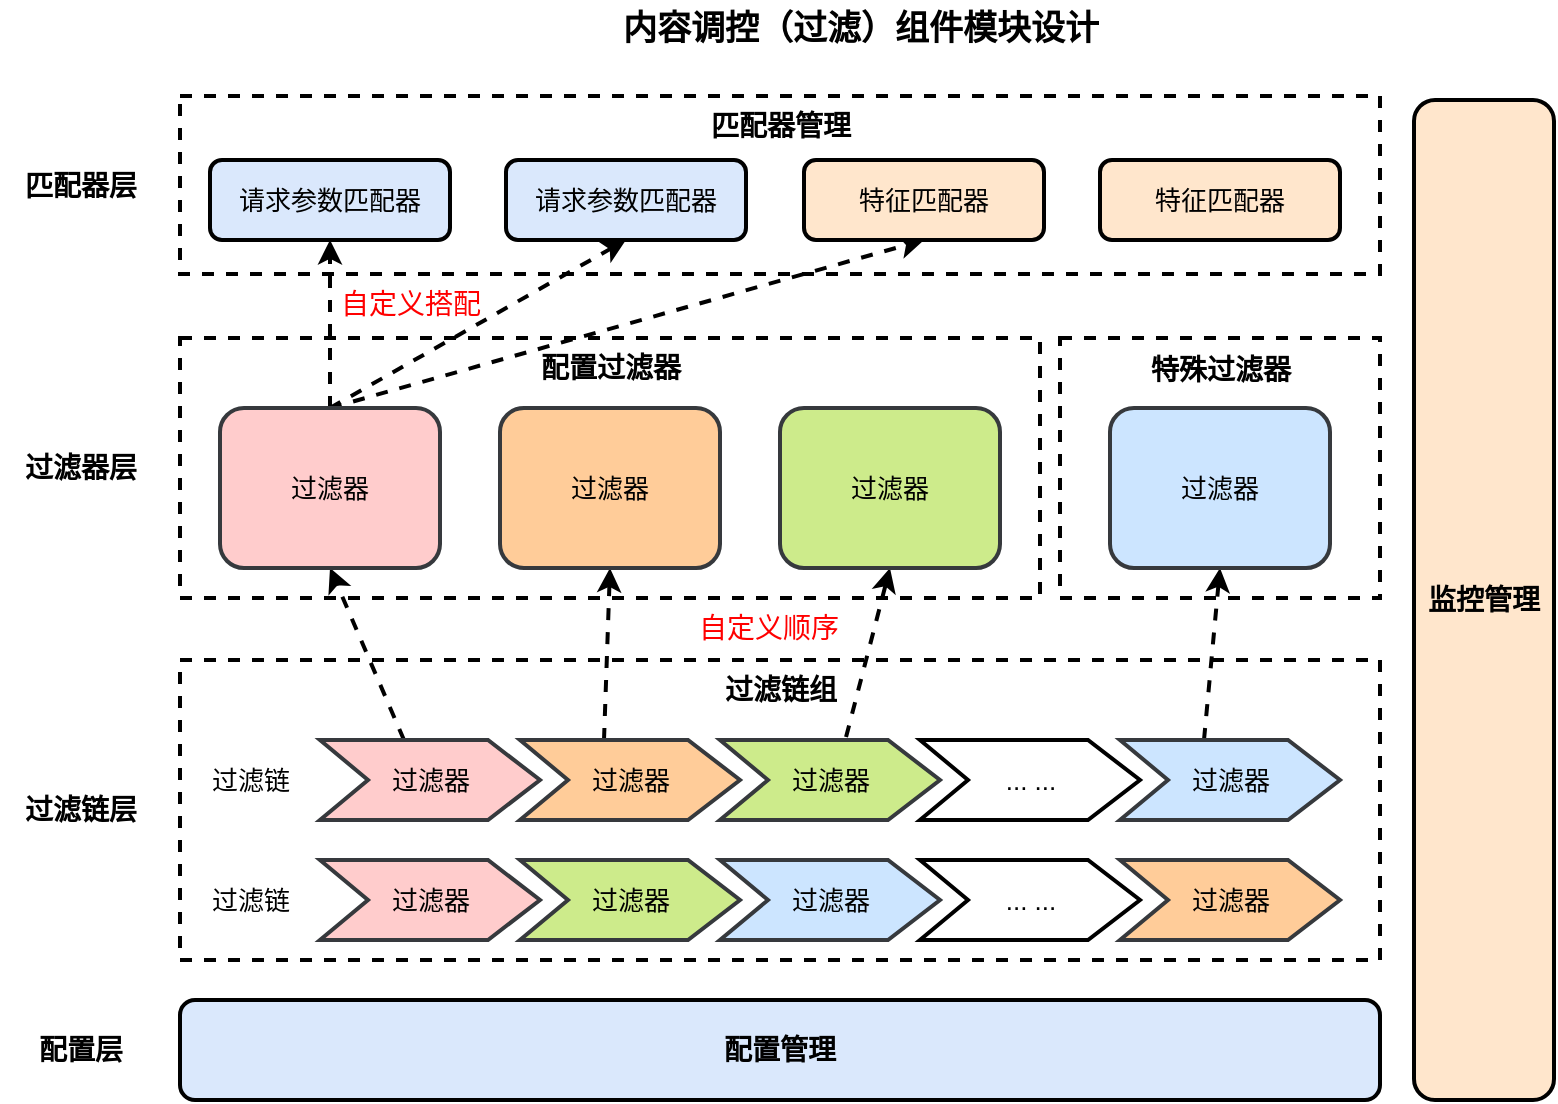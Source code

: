 <mxfile version="25.0.3">
  <diagram name="第 1 页" id="NWSEYQC2WmPgvcaIydRp">
    <mxGraphModel dx="894" dy="1750" grid="1" gridSize="10" guides="1" tooltips="1" connect="1" arrows="1" fold="1" page="1" pageScale="1" pageWidth="827" pageHeight="1169" math="0" shadow="0">
      <root>
        <mxCell id="0" />
        <mxCell id="1" parent="0" />
        <mxCell id="zteYq2BVPjF1BCGbW42e-1" value="&lt;b&gt;&lt;font style=&quot;font-size: 14px;&quot;&gt;配置管理&lt;/font&gt;&lt;/b&gt;" style="rounded=1;whiteSpace=wrap;html=1;fillColor=#dae8fc;strokeColor=#000000;strokeWidth=2;" vertex="1" parent="1">
          <mxGeometry x="120" y="440" width="600" height="50" as="geometry" />
        </mxCell>
        <mxCell id="zteYq2BVPjF1BCGbW42e-2" value="" style="rounded=0;whiteSpace=wrap;html=1;fillColor=none;dashed=1;strokeWidth=2;" vertex="1" parent="1">
          <mxGeometry x="120" y="270" width="600" height="150" as="geometry" />
        </mxCell>
        <mxCell id="zteYq2BVPjF1BCGbW42e-3" value="" style="rounded=0;whiteSpace=wrap;html=1;fillColor=none;dashed=1;strokeWidth=2;" vertex="1" parent="1">
          <mxGeometry x="120" y="109" width="430" height="130" as="geometry" />
        </mxCell>
        <mxCell id="zteYq2BVPjF1BCGbW42e-4" value="" style="rounded=0;whiteSpace=wrap;html=1;fillColor=none;dashed=1;strokeWidth=2;" vertex="1" parent="1">
          <mxGeometry x="120" y="-12" width="600" height="89" as="geometry" />
        </mxCell>
        <mxCell id="zteYq2BVPjF1BCGbW42e-5" value="&lt;b&gt;&lt;font style=&quot;font-size: 14px;&quot;&gt;监控管理&lt;/font&gt;&lt;/b&gt;" style="rounded=1;whiteSpace=wrap;html=1;fillColor=#ffe6cc;strokeColor=#000000;strokeWidth=2;" vertex="1" parent="1">
          <mxGeometry x="737" y="-10" width="70" height="500" as="geometry" />
        </mxCell>
        <mxCell id="zteYq2BVPjF1BCGbW42e-7" value="&lt;b&gt;&lt;font style=&quot;font-size: 14px;&quot;&gt;配置层&lt;/font&gt;&lt;/b&gt;" style="text;html=1;align=center;verticalAlign=middle;resizable=0;points=[];autosize=1;strokeColor=none;fillColor=none;" vertex="1" parent="1">
          <mxGeometry x="35" y="450" width="70" height="30" as="geometry" />
        </mxCell>
        <mxCell id="zteYq2BVPjF1BCGbW42e-8" value="&lt;b&gt;&lt;font style=&quot;font-size: 14px;&quot;&gt;过滤链层&lt;/font&gt;&lt;/b&gt;" style="text;html=1;align=center;verticalAlign=middle;resizable=0;points=[];autosize=1;strokeColor=none;fillColor=none;" vertex="1" parent="1">
          <mxGeometry x="30" y="330" width="80" height="30" as="geometry" />
        </mxCell>
        <mxCell id="zteYq2BVPjF1BCGbW42e-40" style="rounded=0;orthogonalLoop=1;jettySize=auto;html=1;exitX=0;exitY=0;exitDx=42;exitDy=0;exitPerimeter=0;entryX=0.5;entryY=1;entryDx=0;entryDy=0;strokeWidth=2;dashed=1;" edge="1" parent="1" source="zteYq2BVPjF1BCGbW42e-10" target="zteYq2BVPjF1BCGbW42e-27">
          <mxGeometry relative="1" as="geometry" />
        </mxCell>
        <mxCell id="zteYq2BVPjF1BCGbW42e-10" value="过滤器" style="html=1;shadow=0;dashed=0;align=center;verticalAlign=middle;shape=mxgraph.arrows2.arrow;dy=0;dx=26;notch=24;strokeWidth=2;fillColor=#ffcccc;strokeColor=#36393d;fontSize=13;" vertex="1" parent="1">
          <mxGeometry x="190" y="310" width="110" height="40" as="geometry" />
        </mxCell>
        <mxCell id="zteYq2BVPjF1BCGbW42e-13" value="&lt;span style=&quot;font-weight: normal;&quot;&gt;&lt;font style=&quot;font-size: 13px;&quot;&gt;过滤链&lt;/font&gt;&lt;/span&gt;" style="text;html=1;align=center;verticalAlign=middle;resizable=0;points=[];autosize=1;strokeColor=none;fillColor=none;fontSize=11;fontStyle=1" vertex="1" parent="1">
          <mxGeometry x="125" y="315" width="60" height="30" as="geometry" />
        </mxCell>
        <mxCell id="zteYq2BVPjF1BCGbW42e-15" value="&lt;font style=&quot;font-size: 13px;&quot;&gt;过滤链&lt;/font&gt;" style="text;html=1;align=center;verticalAlign=middle;resizable=0;points=[];autosize=1;strokeColor=none;fillColor=none;" vertex="1" parent="1">
          <mxGeometry x="125" y="375" width="60" height="30" as="geometry" />
        </mxCell>
        <mxCell id="zteYq2BVPjF1BCGbW42e-16" value="&lt;b&gt;&lt;font style=&quot;font-size: 14px;&quot;&gt;过滤链组&lt;/font&gt;&lt;/b&gt;" style="text;html=1;align=center;verticalAlign=middle;resizable=0;points=[];autosize=1;strokeColor=none;fillColor=none;" vertex="1" parent="1">
          <mxGeometry x="380" y="270" width="80" height="30" as="geometry" />
        </mxCell>
        <mxCell id="zteYq2BVPjF1BCGbW42e-41" style="rounded=0;orthogonalLoop=1;jettySize=auto;html=1;exitX=0;exitY=0;exitDx=42;exitDy=0;exitPerimeter=0;entryX=0.5;entryY=1;entryDx=0;entryDy=0;strokeWidth=2;dashed=1;" edge="1" parent="1" source="zteYq2BVPjF1BCGbW42e-17" target="zteYq2BVPjF1BCGbW42e-29">
          <mxGeometry relative="1" as="geometry" />
        </mxCell>
        <mxCell id="zteYq2BVPjF1BCGbW42e-17" value="过滤器" style="html=1;shadow=0;dashed=0;align=center;verticalAlign=middle;shape=mxgraph.arrows2.arrow;dy=0;dx=26;notch=24;strokeWidth=2;fillColor=#ffcc99;strokeColor=#36393d;fontSize=13;" vertex="1" parent="1">
          <mxGeometry x="290" y="310" width="110" height="40" as="geometry" />
        </mxCell>
        <mxCell id="zteYq2BVPjF1BCGbW42e-42" style="rounded=0;orthogonalLoop=1;jettySize=auto;html=1;exitX=0.573;exitY=-0.037;exitDx=0;exitDy=0;exitPerimeter=0;entryX=0.5;entryY=1;entryDx=0;entryDy=0;strokeWidth=2;dashed=1;" edge="1" parent="1" source="zteYq2BVPjF1BCGbW42e-18" target="zteYq2BVPjF1BCGbW42e-30">
          <mxGeometry relative="1" as="geometry" />
        </mxCell>
        <mxCell id="zteYq2BVPjF1BCGbW42e-18" value="过滤器" style="html=1;shadow=0;dashed=0;align=center;verticalAlign=middle;shape=mxgraph.arrows2.arrow;dy=0;dx=26;notch=24;strokeWidth=2;fillColor=#cdeb8b;strokeColor=#36393d;fontSize=13;" vertex="1" parent="1">
          <mxGeometry x="390" y="310" width="110" height="40" as="geometry" />
        </mxCell>
        <mxCell id="zteYq2BVPjF1BCGbW42e-19" value="... ..." style="html=1;shadow=0;dashed=0;align=center;verticalAlign=middle;shape=mxgraph.arrows2.arrow;dy=0;dx=26;notch=24;strokeWidth=2;fontSize=13;" vertex="1" parent="1">
          <mxGeometry x="490" y="310" width="110" height="40" as="geometry" />
        </mxCell>
        <mxCell id="zteYq2BVPjF1BCGbW42e-43" style="rounded=0;orthogonalLoop=1;jettySize=auto;html=1;exitX=0;exitY=0;exitDx=42;exitDy=0;exitPerimeter=0;entryX=0.5;entryY=1;entryDx=0;entryDy=0;dashed=1;strokeWidth=2;" edge="1" parent="1" source="zteYq2BVPjF1BCGbW42e-20" target="zteYq2BVPjF1BCGbW42e-31">
          <mxGeometry relative="1" as="geometry" />
        </mxCell>
        <mxCell id="zteYq2BVPjF1BCGbW42e-20" value="过滤器" style="html=1;shadow=0;dashed=0;align=center;verticalAlign=middle;shape=mxgraph.arrows2.arrow;dy=0;dx=26;notch=24;strokeWidth=2;fillColor=#cce5ff;strokeColor=#36393d;fontSize=13;" vertex="1" parent="1">
          <mxGeometry x="590" y="310" width="110" height="40" as="geometry" />
        </mxCell>
        <mxCell id="zteYq2BVPjF1BCGbW42e-21" value="过滤器" style="html=1;shadow=0;dashed=0;align=center;verticalAlign=middle;shape=mxgraph.arrows2.arrow;dy=0;dx=26;notch=24;strokeWidth=2;fillColor=#ffcccc;strokeColor=#36393d;fontSize=13;" vertex="1" parent="1">
          <mxGeometry x="190" y="370" width="110" height="40" as="geometry" />
        </mxCell>
        <mxCell id="zteYq2BVPjF1BCGbW42e-22" value="过滤器" style="html=1;shadow=0;dashed=0;align=center;verticalAlign=middle;shape=mxgraph.arrows2.arrow;dy=0;dx=26;notch=24;strokeWidth=2;fillColor=#cdeb8b;strokeColor=#36393d;fontSize=13;" vertex="1" parent="1">
          <mxGeometry x="290" y="370" width="110" height="40" as="geometry" />
        </mxCell>
        <mxCell id="zteYq2BVPjF1BCGbW42e-23" value="过滤器" style="html=1;shadow=0;dashed=0;align=center;verticalAlign=middle;shape=mxgraph.arrows2.arrow;dy=0;dx=26;notch=24;strokeWidth=2;fillColor=#cce5ff;strokeColor=#36393d;fontSize=13;" vertex="1" parent="1">
          <mxGeometry x="390" y="370" width="110" height="40" as="geometry" />
        </mxCell>
        <mxCell id="zteYq2BVPjF1BCGbW42e-24" value="... ..." style="html=1;shadow=0;dashed=0;align=center;verticalAlign=middle;shape=mxgraph.arrows2.arrow;dy=0;dx=26;notch=24;strokeWidth=2;fontSize=13;" vertex="1" parent="1">
          <mxGeometry x="490" y="370" width="110" height="40" as="geometry" />
        </mxCell>
        <mxCell id="zteYq2BVPjF1BCGbW42e-25" value="过滤器" style="html=1;shadow=0;dashed=0;align=center;verticalAlign=middle;shape=mxgraph.arrows2.arrow;dy=0;dx=26;notch=24;strokeWidth=2;fillColor=#ffcc99;strokeColor=#36393d;fontSize=13;" vertex="1" parent="1">
          <mxGeometry x="590" y="370" width="110" height="40" as="geometry" />
        </mxCell>
        <mxCell id="zteYq2BVPjF1BCGbW42e-26" value="" style="rounded=0;whiteSpace=wrap;html=1;fillColor=none;dashed=1;strokeWidth=2;" vertex="1" parent="1">
          <mxGeometry x="560" y="109" width="160" height="130" as="geometry" />
        </mxCell>
        <mxCell id="zteYq2BVPjF1BCGbW42e-45" style="rounded=0;orthogonalLoop=1;jettySize=auto;html=1;exitX=0.5;exitY=0;exitDx=0;exitDy=0;entryX=0.5;entryY=1;entryDx=0;entryDy=0;dashed=1;strokeWidth=2;" edge="1" parent="1" source="zteYq2BVPjF1BCGbW42e-27" target="zteYq2BVPjF1BCGbW42e-32">
          <mxGeometry relative="1" as="geometry" />
        </mxCell>
        <mxCell id="zteYq2BVPjF1BCGbW42e-46" style="rounded=0;orthogonalLoop=1;jettySize=auto;html=1;exitX=0.5;exitY=0;exitDx=0;exitDy=0;entryX=0.5;entryY=1;entryDx=0;entryDy=0;dashed=1;strokeWidth=2;" edge="1" parent="1" source="zteYq2BVPjF1BCGbW42e-27" target="zteYq2BVPjF1BCGbW42e-33">
          <mxGeometry relative="1" as="geometry" />
        </mxCell>
        <mxCell id="zteYq2BVPjF1BCGbW42e-47" style="rounded=0;orthogonalLoop=1;jettySize=auto;html=1;exitX=0.5;exitY=0;exitDx=0;exitDy=0;entryX=0.5;entryY=1;entryDx=0;entryDy=0;dashed=1;strokeWidth=2;" edge="1" parent="1" source="zteYq2BVPjF1BCGbW42e-27" target="zteYq2BVPjF1BCGbW42e-34">
          <mxGeometry relative="1" as="geometry" />
        </mxCell>
        <mxCell id="zteYq2BVPjF1BCGbW42e-27" value="&lt;font&gt;过滤器&lt;/font&gt;" style="rounded=1;whiteSpace=wrap;html=1;strokeWidth=2;fillColor=#ffcccc;strokeColor=#36393d;fontSize=13;" vertex="1" parent="1">
          <mxGeometry x="140" y="144" width="110" height="80" as="geometry" />
        </mxCell>
        <mxCell id="zteYq2BVPjF1BCGbW42e-28" value="&lt;b&gt;&lt;font style=&quot;font-size: 14px;&quot;&gt;过滤器层&lt;/font&gt;&lt;/b&gt;" style="text;html=1;align=center;verticalAlign=middle;resizable=0;points=[];autosize=1;strokeColor=none;fillColor=none;" vertex="1" parent="1">
          <mxGeometry x="30" y="159" width="80" height="30" as="geometry" />
        </mxCell>
        <mxCell id="zteYq2BVPjF1BCGbW42e-29" value="&lt;font&gt;过滤器&lt;/font&gt;" style="rounded=1;whiteSpace=wrap;html=1;strokeWidth=2;fillColor=#ffcc99;strokeColor=#36393d;fontSize=13;" vertex="1" parent="1">
          <mxGeometry x="280" y="144" width="110" height="80" as="geometry" />
        </mxCell>
        <mxCell id="zteYq2BVPjF1BCGbW42e-30" value="&lt;font&gt;过滤器&lt;/font&gt;" style="rounded=1;whiteSpace=wrap;html=1;strokeWidth=2;fillColor=#cdeb8b;strokeColor=#36393d;fontSize=13;" vertex="1" parent="1">
          <mxGeometry x="420" y="144" width="110" height="80" as="geometry" />
        </mxCell>
        <mxCell id="zteYq2BVPjF1BCGbW42e-31" value="&lt;font&gt;过滤器&lt;/font&gt;" style="rounded=1;whiteSpace=wrap;html=1;strokeWidth=2;fillColor=#cce5ff;strokeColor=#36393d;fontSize=13;" vertex="1" parent="1">
          <mxGeometry x="585" y="144" width="110" height="80" as="geometry" />
        </mxCell>
        <mxCell id="zteYq2BVPjF1BCGbW42e-32" value="请求参数匹配器" style="rounded=1;whiteSpace=wrap;html=1;fillColor=#dae8fc;strokeColor=#000000;strokeWidth=2;fontSize=13;" vertex="1" parent="1">
          <mxGeometry x="135" y="20" width="120" height="40" as="geometry" />
        </mxCell>
        <mxCell id="zteYq2BVPjF1BCGbW42e-33" value="请求参数匹配器" style="rounded=1;whiteSpace=wrap;html=1;fillColor=#dae8fc;strokeColor=#000000;strokeWidth=2;fontSize=13;" vertex="1" parent="1">
          <mxGeometry x="283" y="20" width="120" height="40" as="geometry" />
        </mxCell>
        <mxCell id="zteYq2BVPjF1BCGbW42e-34" value="特征匹配器" style="rounded=1;whiteSpace=wrap;html=1;fillColor=#ffe6cc;strokeColor=#000000;strokeWidth=2;fontSize=13;" vertex="1" parent="1">
          <mxGeometry x="432" y="20" width="120" height="40" as="geometry" />
        </mxCell>
        <mxCell id="zteYq2BVPjF1BCGbW42e-35" value="特征匹配器" style="rounded=1;whiteSpace=wrap;html=1;fillColor=#ffe6cc;strokeColor=#000000;strokeWidth=2;fontSize=13;" vertex="1" parent="1">
          <mxGeometry x="580" y="20" width="120" height="40" as="geometry" />
        </mxCell>
        <mxCell id="zteYq2BVPjF1BCGbW42e-36" value="&lt;b&gt;&lt;font style=&quot;font-size: 14px;&quot;&gt;匹配器层&lt;/font&gt;&lt;/b&gt;" style="text;html=1;align=center;verticalAlign=middle;resizable=0;points=[];autosize=1;strokeColor=none;fillColor=none;" vertex="1" parent="1">
          <mxGeometry x="30" y="17.5" width="80" height="30" as="geometry" />
        </mxCell>
        <mxCell id="zteYq2BVPjF1BCGbW42e-37" value="&lt;b&gt;&lt;font style=&quot;font-size: 14px;&quot;&gt;配置过滤器&lt;/font&gt;&lt;/b&gt;" style="text;html=1;align=center;verticalAlign=middle;resizable=0;points=[];autosize=1;strokeColor=none;fillColor=none;" vertex="1" parent="1">
          <mxGeometry x="290" y="109" width="90" height="30" as="geometry" />
        </mxCell>
        <mxCell id="zteYq2BVPjF1BCGbW42e-38" value="&lt;b&gt;&lt;font style=&quot;font-size: 14px;&quot;&gt;特殊过滤器&lt;/font&gt;&lt;/b&gt;" style="text;html=1;align=center;verticalAlign=middle;resizable=0;points=[];autosize=1;strokeColor=none;fillColor=none;" vertex="1" parent="1">
          <mxGeometry x="595" y="110" width="90" height="30" as="geometry" />
        </mxCell>
        <mxCell id="zteYq2BVPjF1BCGbW42e-39" value="&lt;b&gt;&lt;font style=&quot;font-size: 14px;&quot;&gt;匹配器管理&lt;/font&gt;&lt;/b&gt;" style="text;html=1;align=center;verticalAlign=middle;resizable=0;points=[];autosize=1;strokeColor=none;fillColor=none;" vertex="1" parent="1">
          <mxGeometry x="375" y="-12" width="90" height="30" as="geometry" />
        </mxCell>
        <mxCell id="zteYq2BVPjF1BCGbW42e-44" value="&lt;font color=&quot;#ff0000&quot; style=&quot;font-size: 14px;&quot;&gt;自定义顺序&lt;/font&gt;" style="text;html=1;align=center;verticalAlign=middle;resizable=0;points=[];autosize=1;strokeColor=none;fillColor=none;" vertex="1" parent="1">
          <mxGeometry x="369" y="239" width="90" height="30" as="geometry" />
        </mxCell>
        <mxCell id="zteYq2BVPjF1BCGbW42e-48" value="&lt;font color=&quot;#ff0000&quot; style=&quot;font-size: 14px;&quot;&gt;自定义搭配&lt;/font&gt;" style="text;html=1;align=center;verticalAlign=middle;resizable=0;points=[];autosize=1;strokeColor=none;fillColor=none;" vertex="1" parent="1">
          <mxGeometry x="190" y="77" width="90" height="30" as="geometry" />
        </mxCell>
        <mxCell id="zteYq2BVPjF1BCGbW42e-49" value="&lt;b&gt;&lt;font style=&quot;font-size: 17px;&quot;&gt;内容调控（过滤）组件模块设计&lt;/font&gt;&lt;/b&gt;" style="text;html=1;align=center;verticalAlign=middle;resizable=0;points=[];autosize=1;strokeColor=none;fillColor=none;" vertex="1" parent="1">
          <mxGeometry x="330" y="-60" width="260" height="30" as="geometry" />
        </mxCell>
      </root>
    </mxGraphModel>
  </diagram>
</mxfile>
